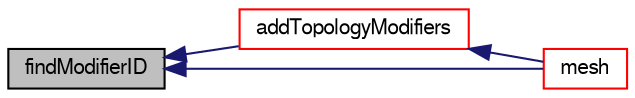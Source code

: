 digraph "findModifierID"
{
  bgcolor="transparent";
  edge [fontname="FreeSans",fontsize="10",labelfontname="FreeSans",labelfontsize="10"];
  node [fontname="FreeSans",fontsize="10",shape=record];
  rankdir="LR";
  Node488 [label="findModifierID",height=0.2,width=0.4,color="black", fillcolor="grey75", style="filled", fontcolor="black"];
  Node488 -> Node489 [dir="back",color="midnightblue",fontsize="10",style="solid",fontname="FreeSans"];
  Node489 [label="addTopologyModifiers",height=0.2,width=0.4,color="red",URL="$a21734.html#adaffc5a63c217b376c33d263a6ac36a2",tooltip="Add given set of topology modifiers to the topoChanger. "];
  Node489 -> Node493 [dir="back",color="midnightblue",fontsize="10",style="solid",fontname="FreeSans"];
  Node493 [label="mesh",height=0.2,width=0.4,color="red",URL="$a21734.html#ae78c91f8ff731c07ccc4351d9fe861ba",tooltip="Return the mesh reference. "];
  Node488 -> Node493 [dir="back",color="midnightblue",fontsize="10",style="solid",fontname="FreeSans"];
}
